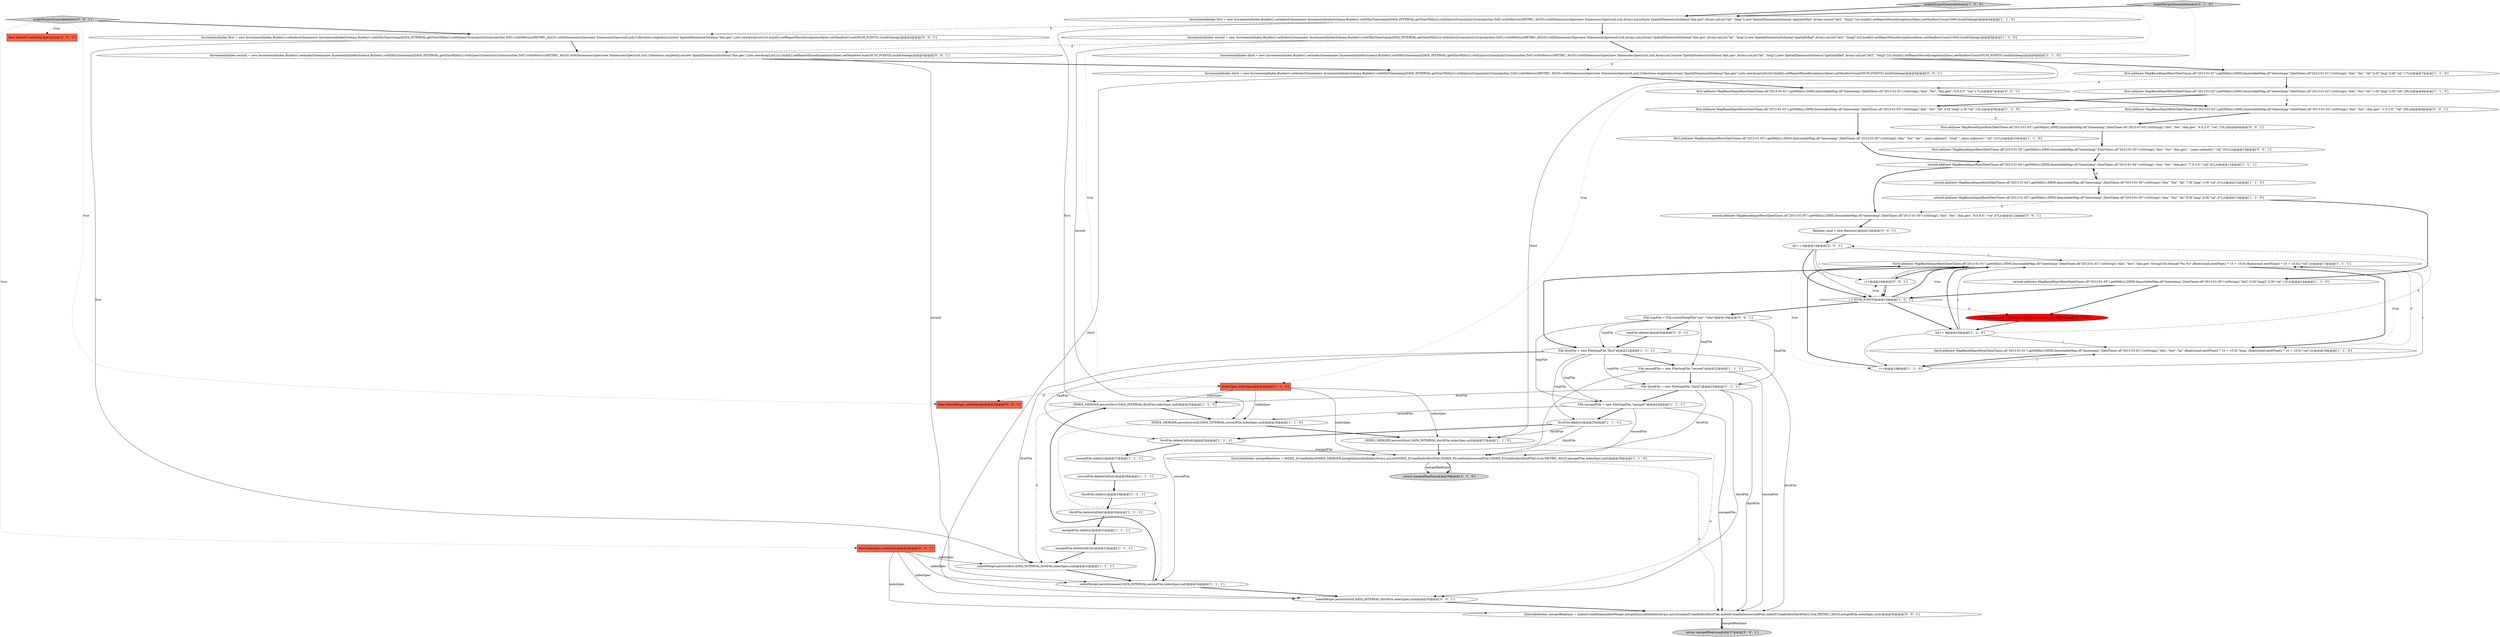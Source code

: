 digraph {
50 [style = filled, label = "IncrementalIndex third = new IncrementalIndex.Builder().setIndexSchema(new IncrementalIndexSchema.Builder().withMinTimestamp(DATA_INTERVAL.getStartMillis()).withQueryGranularity(Granularities.DAY).withMetrics(METRIC_AGGS).withDimensionsSpec(new DimensionsSpec(null,null,Collections.singletonList(new SpatialDimensionSchema(\"dim.geo\",Lists.newArrayList())))).build()).setReportParseExceptions(false).setMaxRowCount(NUM_POINTS).buildOnheap()@@@6@@@['0', '0', '1']", fillcolor = white, shape = ellipse image = "AAA0AAABBB3BBB"];
28 [style = filled, label = "INDEX_MERGER.persist(second,DATA_INTERVAL,secondFile,indexSpec,null)@@@36@@@['1', '1', '0']", fillcolor = white, shape = ellipse image = "AAA0AAABBB1BBB"];
33 [style = filled, label = "indexMerger.persist(first,DATA_INTERVAL,firstFile,indexSpec,null)@@@33@@@['1', '1', '1']", fillcolor = white, shape = ellipse image = "AAA0AAABBB1BBB"];
58 [style = filled, label = "int i = 6@@@14@@@['0', '0', '1']", fillcolor = white, shape = ellipse image = "AAA0AAABBB3BBB"];
57 [style = filled, label = "first.add(new MapBasedInputRow(DateTimes.of(\"2013-01-05\").getMillis(),DIMS,ImmutableMap.of(\"timestamp\",DateTimes.of(\"2013-01-05\").toString(),\"dim\",\"foo\",\"dim.geo\",\"_mmx.unknown\",\"val\",501L)))@@@10@@@['0', '0', '1']", fillcolor = white, shape = ellipse image = "AAA0AAABBB3BBB"];
54 [style = filled, label = "return mergedRealtime@@@37@@@['0', '0', '1']", fillcolor = lightgray, shape = ellipse image = "AAA0AAABBB3BBB"];
1 [style = filled, label = "secondFile.deleteOnExit()@@@28@@@['1', '1', '1']", fillcolor = white, shape = ellipse image = "AAA0AAABBB1BBB"];
45 [style = filled, label = "first.add(new MapBasedInputRow(DateTimes.of(\"2013-01-03\").getMillis(),DIMS,ImmutableMap.of(\"timestamp\",DateTimes.of(\"2013-01-03\").toString(),\"dim\",\"foo\",\"dim.geo\",\"4.0,2.0\",\"val\",13L)))@@@9@@@['0', '0', '1']", fillcolor = white, shape = ellipse image = "AAA0AAABBB3BBB"];
0 [style = filled, label = "return mergedRealtime@@@39@@@['1', '1', '0']", fillcolor = lightgray, shape = ellipse image = "AAA0AAABBB1BBB"];
6 [style = filled, label = "second.add(new MapBasedInputRow(DateTimes.of(\"2013-01-05\").getMillis(),DIMS,ImmutableMap.of(\"timestamp\",DateTimes.of(\"2013-01-05\").toString(),\"dim\",\"foo\",\"lat\",8.0f,\"long\",6.0f,\"val\",47L)))@@@13@@@['1', '1', '0']", fillcolor = white, shape = ellipse image = "AAA0AAABBB1BBB"];
12 [style = filled, label = "IndexSpec indexSpec@@@2@@@['1', '1', '0']", fillcolor = tomato, shape = box image = "AAA0AAABBB1BBB"];
40 [style = filled, label = "first.add(new MapBasedInputRow(DateTimes.of(\"2013-01-02\").getMillis(),DIMS,ImmutableMap.of(\"timestamp\",DateTimes.of(\"2013-01-02\").toString(),\"dim\",\"foo\",\"dim.geo\",\"1.0,3.0\",\"val\",29L)))@@@8@@@['0', '0', '1']", fillcolor = white, shape = ellipse image = "AAA0AAABBB3BBB"];
10 [style = filled, label = "File secondFile = new File(tmpFile,\"second\")@@@22@@@['1', '1', '1']", fillcolor = white, shape = ellipse image = "AAA0AAABBB1BBB"];
41 [style = filled, label = "IncrementalIndex first = new IncrementalIndex.Builder().setIndexSchema(new IncrementalIndexSchema.Builder().withMinTimestamp(DATA_INTERVAL.getStartMillis()).withQueryGranularity(Granularities.DAY).withMetrics(METRIC_AGGS).withDimensionsSpec(new DimensionsSpec(null,null,Collections.singletonList(new SpatialDimensionSchema(\"dim.geo\",Lists.newArrayList())))).build()).setReportParseExceptions(false).setMaxRowCount(NUM_POINTS).buildOnheap()@@@4@@@['0', '0', '1']", fillcolor = white, shape = ellipse image = "AAA0AAABBB3BBB"];
26 [style = filled, label = "first.add(new MapBasedInputRow(DateTimes.of(\"2013-01-01\").getMillis(),DIMS,ImmutableMap.of(\"timestamp\",DateTimes.of(\"2013-01-01\").toString(),\"dim\",\"foo\",\"lat\",0.0f,\"long\",0.0f,\"val\",17L)))@@@7@@@['1', '1', '0']", fillcolor = white, shape = ellipse image = "AAA0AAABBB1BBB"];
43 [style = filled, label = "tmpFile.delete()@@@20@@@['0', '0', '1']", fillcolor = white, shape = ellipse image = "AAA0AAABBB3BBB"];
31 [style = filled, label = "first.add(new MapBasedInputRow(DateTimes.of(\"2013-01-05\").getMillis(),DIMS,ImmutableMap.of(\"timestamp\",DateTimes.of(\"2013-01-05\").toString(),\"dim\",\"foo\",\"lat\",\"_mmx.unknown\",\"long\",\"_mmx.unknown\",\"val\",101L)))@@@10@@@['1', '1', '0']", fillcolor = white, shape = ellipse image = "AAA0AAABBB1BBB"];
52 [style = filled, label = "IncrementalIndex second = new IncrementalIndex.Builder().setIndexSchema(new IncrementalIndexSchema.Builder().withMinTimestamp(DATA_INTERVAL.getStartMillis()).withQueryGranularity(Granularities.DAY).withMetrics(METRIC_AGGS).withDimensionsSpec(new DimensionsSpec(null,null,Collections.singletonList(new SpatialDimensionSchema(\"dim.geo\",Lists.newArrayList())))).build()).setReportParseExceptions(false).setMaxRowCount(NUM_POINTS).buildOnheap()@@@5@@@['0', '0', '1']", fillcolor = white, shape = ellipse image = "AAA0AAABBB3BBB"];
37 [style = filled, label = "Random rand = ThreadLocalRandom.current()@@@15@@@['0', '1', '0']", fillcolor = red, shape = ellipse image = "AAA1AAABBB2BBB"];
18 [style = filled, label = "mergedFile.mkdirs()@@@31@@@['1', '1', '1']", fillcolor = white, shape = ellipse image = "AAA0AAABBB1BBB"];
3 [style = filled, label = "INDEX_MERGER.persist(third,DATA_INTERVAL,thirdFile,indexSpec,null)@@@37@@@['1', '1', '0']", fillcolor = white, shape = ellipse image = "AAA0AAABBB1BBB"];
51 [style = filled, label = "final IndexMerger indexMerger@@@2@@@['0', '0', '1']", fillcolor = tomato, shape = box image = "AAA0AAABBB3BBB"];
19 [style = filled, label = "INDEX_MERGER.persist(first,DATA_INTERVAL,firstFile,indexSpec,null)@@@35@@@['1', '1', '0']", fillcolor = white, shape = ellipse image = "AAA0AAABBB1BBB"];
15 [style = filled, label = "first.add(new MapBasedInputRow(DateTimes.of(\"2013-01-02\").getMillis(),DIMS,ImmutableMap.of(\"timestamp\",DateTimes.of(\"2013-01-02\").toString(),\"dim\",\"foo\",\"lat\",1.0f,\"long\",3.0f,\"val\",29L)))@@@8@@@['1', '1', '0']", fillcolor = white, shape = ellipse image = "AAA0AAABBB1BBB"];
49 [style = filled, label = "final IndexIO indexIO@@@2@@@['0', '0', '1']", fillcolor = tomato, shape = box image = "AAA0AAABBB3BBB"];
5 [style = filled, label = "firstFile.deleteOnExit()@@@26@@@['1', '1', '1']", fillcolor = white, shape = ellipse image = "AAA0AAABBB1BBB"];
48 [style = filled, label = "makeMergedQueryableIndex['0', '0', '1']", fillcolor = lightgray, shape = diamond image = "AAA0AAABBB3BBB"];
13 [style = filled, label = "third.add(new MapBasedInputRow(DateTimes.of(\"2013-01-01\").getMillis(),DIMS,ImmutableMap.of(\"timestamp\",DateTimes.of(\"2013-01-01\").toString(),\"dim\",\"boo\",\"dim.geo\",StringUtils.format(\"%s,%s\",(float)(rand.nextFloat() * 10 + 10.0),(float)(rand.nextFloat() * 10 + 10.0)),\"val\",i)))@@@17@@@['1', '1', '1']", fillcolor = white, shape = ellipse image = "AAA0AAABBB1BBB"];
2 [style = filled, label = "firstFile.mkdirs()@@@25@@@['1', '1', '1']", fillcolor = white, shape = ellipse image = "AAA0AAABBB1BBB"];
30 [style = filled, label = "IncrementalIndex second = new IncrementalIndex.Builder().setIndexSchema(new IncrementalIndexSchema.Builder().withMinTimestamp(DATA_INTERVAL.getStartMillis()).withQueryGranularity(Granularities.DAY).withMetrics(METRIC_AGGS).withDimensionsSpec(new DimensionsSpec(null,null,Arrays.asList(new SpatialDimensionSchema(\"dim.geo\",Arrays.asList(\"lat\",\"long\")),new SpatialDimensionSchema(\"spatialIsRad\",Arrays.asList(\"lat2\",\"long2\"))))).build()).setReportParseExceptions(false).setMaxRowCount(1000).buildOnheap()@@@5@@@['1', '1', '0']", fillcolor = white, shape = ellipse image = "AAA0AAABBB1BBB"];
42 [style = filled, label = "second.add(new MapBasedInputRow(DateTimes.of(\"2013-01-05\").getMillis(),DIMS,ImmutableMap.of(\"timestamp\",DateTimes.of(\"2013-01-05\").toString(),\"dim\",\"foo\",\"dim.geo\",\"8.0,6.0\",\"val\",47L)))@@@12@@@['0', '0', '1']", fillcolor = white, shape = ellipse image = "AAA0AAABBB3BBB"];
22 [style = filled, label = "makeMergedQueryableIndex['1', '0', '0']", fillcolor = lightgray, shape = diamond image = "AAA0AAABBB1BBB"];
20 [style = filled, label = "IncrementalIndex third = new IncrementalIndex.Builder().setIndexSchema(new IncrementalIndexSchema.Builder().withMinTimestamp(DATA_INTERVAL.getStartMillis()).withQueryGranularity(Granularities.DAY).withMetrics(METRIC_AGGS).withDimensionsSpec(new DimensionsSpec(null,null,Arrays.asList(new SpatialDimensionSchema(\"dim.geo\",Arrays.asList(\"lat\",\"long\")),new SpatialDimensionSchema(\"spatialIsRad\",Arrays.asList(\"lat2\",\"long2\"))))).build()).setReportParseExceptions(false).setMaxRowCount(NUM_POINTS).buildOnheap()@@@6@@@['1', '1', '0']", fillcolor = white, shape = ellipse image = "AAA0AAABBB1BBB"];
4 [style = filled, label = "thirdFile.deleteOnExit()@@@30@@@['1', '1', '1']", fillcolor = white, shape = ellipse image = "AAA0AAABBB1BBB"];
32 [style = filled, label = "first.add(new MapBasedInputRow(DateTimes.of(\"2013-01-03\").getMillis(),DIMS,ImmutableMap.of(\"timestamp\",DateTimes.of(\"2013-01-03\").toString(),\"dim\",\"foo\",\"lat\",4.0f,\"long\",2.0f,\"val\",13L)))@@@9@@@['1', '1', '0']", fillcolor = white, shape = ellipse image = "AAA0AAABBB1BBB"];
34 [style = filled, label = "third.add(new MapBasedInputRow(DateTimes.of(\"2013-01-01\").getMillis(),DIMS,ImmutableMap.of(\"timestamp\",DateTimes.of(\"2013-01-01\").toString(),\"dim\",\"boo\",\"lat\",(float)(rand.nextFloat() * 10 + 10.0),\"long\",(float)(rand.nextFloat() * 10 + 10.0),\"val\",i)))@@@19@@@['1', '1', '0']", fillcolor = white, shape = ellipse image = "AAA0AAABBB1BBB"];
46 [style = filled, label = "i++@@@16@@@['0', '0', '1']", fillcolor = white, shape = ellipse image = "AAA0AAABBB3BBB"];
9 [style = filled, label = "second.add(new MapBasedInputRow(DateTimes.of(\"2013-01-05\").getMillis(),DIMS,ImmutableMap.of(\"timestamp\",DateTimes.of(\"2013-01-05\").toString(),\"lat2\",0.0f,\"long2\",0.0f,\"val\",13L)))@@@14@@@['1', '1', '0']", fillcolor = white, shape = ellipse image = "AAA0AAABBB1BBB"];
53 [style = filled, label = "File tmpFile = File.createTempFile(\"yay\",\"who\")@@@19@@@['0', '0', '1']", fillcolor = white, shape = ellipse image = "AAA0AAABBB3BBB"];
17 [style = filled, label = "thirdFile.mkdirs()@@@29@@@['1', '1', '1']", fillcolor = white, shape = ellipse image = "AAA0AAABBB1BBB"];
39 [style = filled, label = "QueryableIndex mergedRealtime = indexIO.loadIndex(indexMerger.mergeQueryableIndex(Arrays.asList(indexIO.loadIndex(firstFile),indexIO.loadIndex(secondFile),indexIO.loadIndex(thirdFile)),true,METRIC_AGGS,mergedFile,indexSpec,null))@@@36@@@['0', '0', '1']", fillcolor = white, shape = ellipse image = "AAA0AAABBB3BBB"];
29 [style = filled, label = "File mergedFile = new File(tmpFile,\"merged\")@@@24@@@['1', '1', '1']", fillcolor = white, shape = ellipse image = "AAA0AAABBB1BBB"];
38 [style = filled, label = "makeMergedQueryableIndex['0', '1', '0']", fillcolor = lightgray, shape = diamond image = "AAA0AAABBB2BBB"];
27 [style = filled, label = "QueryableIndex mergedRealtime = INDEX_IO.loadIndex(INDEX_MERGER.mergeQueryableIndex(Arrays.asList(INDEX_IO.loadIndex(firstFile),INDEX_IO.loadIndex(secondFile),INDEX_IO.loadIndex(thirdFile)),true,METRIC_AGGS,mergedFile,indexSpec,null))@@@38@@@['1', '1', '0']", fillcolor = white, shape = ellipse image = "AAA0AAABBB1BBB"];
56 [style = filled, label = "first.add(new MapBasedInputRow(DateTimes.of(\"2013-01-01\").getMillis(),DIMS,ImmutableMap.of(\"timestamp\",DateTimes.of(\"2013-01-01\").toString(),\"dim\",\"foo\",\"dim.geo\",\"0.0,0.0\",\"val\",17L)))@@@7@@@['0', '0', '1']", fillcolor = white, shape = ellipse image = "AAA0AAABBB3BBB"];
21 [style = filled, label = "second.add(new MapBasedInputRow(DateTimes.of(\"2013-01-04\").getMillis(),DIMS,ImmutableMap.of(\"timestamp\",DateTimes.of(\"2013-01-04\").toString(),\"dim\",\"foo\",\"dim.geo\",\"7.0,3.0\",\"val\",91L)))@@@11@@@['1', '1', '1']", fillcolor = white, shape = ellipse image = "AAA0AAABBB1BBB"];
24 [style = filled, label = "File thirdFile = new File(tmpFile,\"third\")@@@23@@@['1', '1', '1']", fillcolor = white, shape = ellipse image = "AAA0AAABBB1BBB"];
36 [style = filled, label = "IncrementalIndex first = new IncrementalIndex.Builder().setIndexSchema(new IncrementalIndexSchema.Builder().withMinTimestamp(DATA_INTERVAL.getStartMillis()).withQueryGranularity(Granularities.DAY).withMetrics(METRIC_AGGS).withDimensionsSpec(new DimensionsSpec(null,null,Arrays.asList(new SpatialDimensionSchema(\"dim.geo\",Arrays.asList(\"lat\",\"long\")),new SpatialDimensionSchema(\"spatialIsRad\",Arrays.asList(\"lat2\",\"long2\"))))).build()).setReportParseExceptions(false).setMaxRowCount(1000).buildOnheap()@@@4@@@['1', '1', '0']", fillcolor = white, shape = ellipse image = "AAA0AAABBB1BBB"];
35 [style = filled, label = "File firstFile = new File(tmpFile,\"first\")@@@21@@@['1', '1', '1']", fillcolor = white, shape = ellipse image = "AAA0AAABBB1BBB"];
47 [style = filled, label = "final IndexSpec indexSpec@@@2@@@['0', '0', '1']", fillcolor = tomato, shape = box image = "AAA0AAABBB3BBB"];
16 [style = filled, label = "int i = 8@@@16@@@['1', '1', '0']", fillcolor = white, shape = ellipse image = "AAA0AAABBB1BBB"];
25 [style = filled, label = "indexMerger.persist(second,DATA_INTERVAL,secondFile,indexSpec,null)@@@34@@@['1', '1', '1']", fillcolor = white, shape = ellipse image = "AAA0AAABBB1BBB"];
55 [style = filled, label = "Random rand = new Random()@@@13@@@['0', '0', '1']", fillcolor = white, shape = ellipse image = "AAA0AAABBB3BBB"];
7 [style = filled, label = "secondFile.mkdirs()@@@27@@@['1', '1', '1']", fillcolor = white, shape = ellipse image = "AAA0AAABBB1BBB"];
23 [style = filled, label = "i < NUM_POINTS@@@15@@@['1', '0', '1']", fillcolor = white, shape = diamond image = "AAA0AAABBB1BBB"];
8 [style = filled, label = "i++@@@18@@@['1', '1', '0']", fillcolor = white, shape = ellipse image = "AAA0AAABBB1BBB"];
44 [style = filled, label = "indexMerger.persist(third,DATA_INTERVAL,thirdFile,indexSpec,null)@@@35@@@['0', '0', '1']", fillcolor = white, shape = ellipse image = "AAA0AAABBB3BBB"];
11 [style = filled, label = "second.add(new MapBasedInputRow(DateTimes.of(\"2013-01-04\").getMillis(),DIMS,ImmutableMap.of(\"timestamp\",DateTimes.of(\"2013-01-04\").toString(),\"dim\",\"foo\",\"lat\",7.0f,\"long\",3.0f,\"val\",91L)))@@@12@@@['1', '1', '0']", fillcolor = white, shape = ellipse image = "AAA0AAABBB1BBB"];
14 [style = filled, label = "mergedFile.deleteOnExit()@@@32@@@['1', '1', '1']", fillcolor = white, shape = ellipse image = "AAA0AAABBB1BBB"];
21->42 [style = bold, label=""];
2->3 [style = solid, label="thirdFile"];
30->20 [style = bold, label=""];
20->26 [style = bold, label=""];
10->24 [style = bold, label=""];
35->2 [style = solid, label="tmpFile"];
50->56 [style = bold, label=""];
31->21 [style = bold, label=""];
39->54 [style = bold, label=""];
15->40 [style = dashed, label="0"];
23->46 [style = dotted, label="true"];
25->44 [style = bold, label=""];
9->37 [style = bold, label=""];
3->27 [style = bold, label=""];
45->57 [style = bold, label=""];
12->19 [style = solid, label="indexSpec"];
30->52 [style = dashed, label="0"];
29->2 [style = bold, label=""];
33->25 [style = bold, label=""];
23->13 [style = bold, label=""];
43->35 [style = bold, label=""];
58->23 [style = solid, label="i"];
26->15 [style = bold, label=""];
25->19 [style = bold, label=""];
41->33 [style = solid, label="first"];
13->46 [style = bold, label=""];
16->34 [style = solid, label="i"];
35->10 [style = bold, label=""];
28->3 [style = bold, label=""];
19->28 [style = bold, label=""];
53->35 [style = solid, label="tmpFile"];
11->21 [style = dashed, label="0"];
12->28 [style = solid, label="indexSpec"];
53->10 [style = solid, label="tmpFile"];
36->41 [style = dashed, label="0"];
38->12 [style = dotted, label="true"];
36->19 [style = solid, label="first"];
13->34 [style = bold, label=""];
27->0 [style = solid, label="mergedRealtime"];
16->58 [style = dashed, label="0"];
35->24 [style = solid, label="tmpFile"];
7->1 [style = bold, label=""];
58->46 [style = solid, label="i"];
48->41 [style = bold, label=""];
27->0 [style = bold, label=""];
46->13 [style = solid, label="i"];
6->42 [style = dashed, label="0"];
4->18 [style = bold, label=""];
34->8 [style = bold, label=""];
2->27 [style = solid, label="thirdFile"];
1->17 [style = bold, label=""];
12->27 [style = solid, label="indexSpec"];
24->39 [style = solid, label="thirdFile"];
35->33 [style = solid, label="firstFile"];
10->25 [style = solid, label="secondFile"];
36->30 [style = bold, label=""];
48->47 [style = dotted, label="true"];
21->11 [style = bold, label=""];
57->21 [style = bold, label=""];
30->28 [style = solid, label="second"];
5->7 [style = bold, label=""];
20->3 [style = solid, label="third"];
24->19 [style = solid, label="firstFile"];
35->39 [style = solid, label="firstFile"];
53->43 [style = bold, label=""];
56->40 [style = bold, label=""];
12->3 [style = solid, label="indexSpec"];
16->8 [style = solid, label="i"];
32->31 [style = bold, label=""];
37->16 [style = bold, label=""];
13->34 [style = dotted, label="true"];
16->13 [style = bold, label=""];
29->28 [style = solid, label="secondFile"];
34->13 [style = dashed, label="0"];
53->24 [style = solid, label="tmpFile"];
39->54 [style = solid, label="mergedRealtime"];
28->25 [style = dashed, label="0"];
47->44 [style = solid, label="indexSpec"];
42->55 [style = bold, label=""];
23->37 [style = dashed, label="0"];
24->44 [style = solid, label="thirdFile"];
46->23 [style = solid, label="i"];
32->45 [style = dashed, label="0"];
10->39 [style = solid, label="secondFile"];
8->34 [style = solid, label="i"];
53->29 [style = solid, label="tmpFile"];
47->39 [style = solid, label="indexSpec"];
13->8 [style = dotted, label="true"];
58->23 [style = bold, label=""];
27->39 [style = dashed, label="0"];
23->13 [style = dotted, label="true"];
50->44 [style = solid, label="third"];
52->25 [style = solid, label="second"];
58->13 [style = solid, label="i"];
52->50 [style = bold, label=""];
35->29 [style = solid, label="tmpFile"];
46->23 [style = bold, label=""];
17->4 [style = bold, label=""];
8->13 [style = bold, label=""];
2->5 [style = bold, label=""];
5->27 [style = solid, label="mergedFile"];
23->16 [style = bold, label=""];
47->25 [style = solid, label="indexSpec"];
12->51 [style = dashed, label="0"];
11->6 [style = bold, label=""];
3->44 [style = dashed, label="0"];
38->36 [style = bold, label=""];
48->51 [style = dotted, label="true"];
35->5 [style = solid, label="tmpFile"];
47->33 [style = solid, label="indexSpec"];
24->29 [style = bold, label=""];
44->39 [style = bold, label=""];
48->49 [style = dotted, label="true"];
14->33 [style = bold, label=""];
8->13 [style = solid, label="i"];
41->52 [style = bold, label=""];
22->12 [style = dotted, label="true"];
9->23 [style = bold, label=""];
20->50 [style = dashed, label="0"];
29->39 [style = solid, label="mergedFile"];
22->36 [style = bold, label=""];
29->27 [style = solid, label="secondFile"];
24->27 [style = solid, label="firstFile"];
23->53 [style = bold, label=""];
16->13 [style = solid, label="i"];
40->45 [style = bold, label=""];
6->9 [style = bold, label=""];
15->32 [style = bold, label=""];
19->33 [style = dashed, label="0"];
13->35 [style = bold, label=""];
18->14 [style = bold, label=""];
55->58 [style = bold, label=""];
26->56 [style = dashed, label="0"];
}

